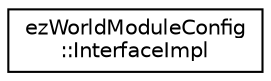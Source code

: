 digraph "Graphical Class Hierarchy"
{
 // LATEX_PDF_SIZE
  edge [fontname="Helvetica",fontsize="10",labelfontname="Helvetica",labelfontsize="10"];
  node [fontname="Helvetica",fontsize="10",shape=record];
  rankdir="LR";
  Node0 [label="ezWorldModuleConfig\l::InterfaceImpl",height=0.2,width=0.4,color="black", fillcolor="white", style="filled",URL="$d8/dbf/structez_world_module_config_1_1_interface_impl.htm",tooltip=" "];
}
